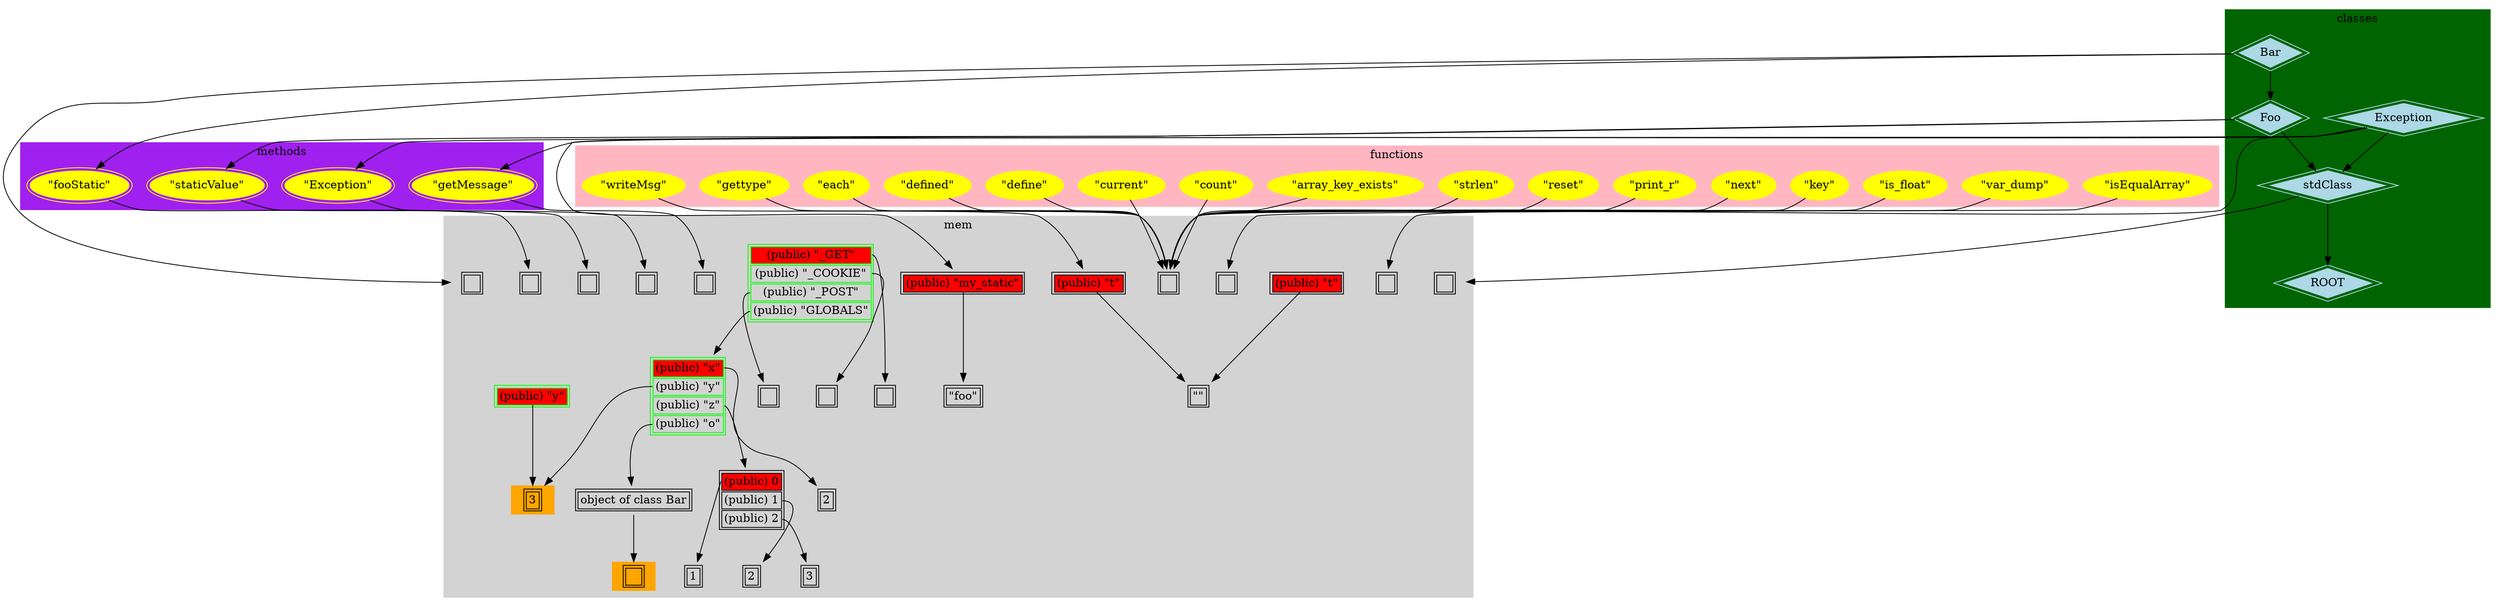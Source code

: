 digraph G {
subgraph cluster_mem {
style=filled;
color=lightgrey;
label = "mem"; 
19
[
shape=none
label = <<table>
<tr><td>2</td></tr>
</table>>
]
17
[
shape=none
label = <<table>
<tr><td port="0" bgcolor="red">(public) 0</td></tr>
<tr><td port="1">(public) 1</td></tr>
<tr><td port="2">(public) 2</td></tr>
</table>>
]
17:0 -> 18;
17:1 -> 19;
17:2 -> 20;
18
[
shape=none
label = <<table>
<tr><td>1</td></tr>
</table>>
]
15
[
shape=none
label = <<table>
<tr><td>""</td></tr>
</table>>
]
16
[
shape=none
label = <<table>
<tr><td>2</td></tr>
</table>>
]
13
[
shape=none
style=filled
fillcolor=orange
label = <<table>
<tr><td>3</td></tr>
</table>>
]
14
[
shape=none
label = <<table>
<tr><td port="t" bgcolor="red">(public) "t"</td></tr>
</table>>
]
14:t -> 15;
11
[
shape=none
label = <<table>
<tr><td>   </td></tr>
</table>>
]
12
[
shape=none
label = <<table>
<tr><td>   </td></tr>
</table>>
]
21
[
shape=none
label = <<table>
<tr><td port="t" bgcolor="red">(public) "t"</td></tr>
</table>>
]
21:t -> 15;
20
[
shape=none
label = <<table>
<tr><td>3</td></tr>
</table>>
]
23
[
shape=none
label = <<table>
<tr><td port="my_static" bgcolor="red">(public) "my_static"</td></tr>
</table>>
]
23:my_static -> 24;
24
[
shape=none
label = <<table>
<tr><td>"foo"</td></tr>
</table>>
]
25
[
shape=none
label = <<table>
<tr><td>   </td></tr>
</table>>
]
26
[
shape=none
label = <<table>
<tr><td>   </td></tr>
</table>>
]
27
[
shape=none
label = <<table>
<tr><td>   </td></tr>
</table>>
]
28
[
shape=none
label = <<table>
<tr><td>object of class Bar</td></tr>
</table>>
]
28 -> 29;
29
[
shape=none
style=filled
fillcolor=orange
label = <<table>
<tr><td>   </td></tr>
</table>>
]
3
[
shape=none
color=green
label = <<table>
<tr><td port="x" bgcolor="red">(public) "x"</td></tr>
<tr><td port="y">(public) "y"</td></tr>
<tr><td port="z">(public) "z"</td></tr>
<tr><td port="o">(public) "o"</td></tr>
</table>>
]
3:x -> 16;
3:y -> 13;
3:z -> 17;
3:o -> 28;
2
[
shape=none
color=green
label = <<table>
<tr><td port="_GET" bgcolor="red">(public) "_GET"</td></tr>
<tr><td port="_COOKIE">(public) "_COOKIE"</td></tr>
<tr><td port="_POST">(public) "_POST"</td></tr>
<tr><td port="GLOBALS">(public) "GLOBALS"</td></tr>
</table>>
]
2:_GET -> 9;
2:_COOKIE -> 10;
2:_POST -> 11;
2:GLOBALS -> 3;
10
[
shape=none
label = <<table>
<tr><td>   </td></tr>
</table>>
]
1
[
shape=none
color=green
label = <<table>
<tr><td port="y" bgcolor="red">(public) "y"</td></tr>
</table>>
]
1:y -> 13;
7
[
shape=none
label = <<table>
<tr><td>   </td></tr>
</table>>
]
6
[
shape=none
label = <<table>
<tr><td>   </td></tr>
</table>>
]
5
[
shape=none
label = <<table>
<tr><td>   </td></tr>
</table>>
]
4
[
shape=none
label = <<table>
<tr><td>   </td></tr>
</table>>
]
9
[
shape=none
label = <<table>
<tr><td>   </td></tr>
</table>>
]
8
[
shape=none
label = <<table>
<tr><td>   </td></tr>
</table>>
]
}
subgraph cluster_functions {
style=filled;
color=lightpink;
label = "functions"; 
node [style=filled,color=yellow];
"\"array_key_exists\"";
"\"count\"";
"\"current\"";
"\"define\"";
"\"defined\"";
"\"each\"";
"\"gettype\"";
"\"isEqualArray\"";
"\"is_float\"";
"\"key\"";
"\"next\"";
"\"print_r\"";
"\"reset\"";
"\"strlen\"";
"\"var_dump\"";
"\"writeMsg\"";
"\"array_key_exists\"" -> 4;
"\"count\"" -> 4;
"\"current\"" -> 4;
"\"define\"" -> 4;
"\"defined\"" -> 4;
"\"each\"" -> 4;
"\"gettype\"" -> 4;
"\"isEqualArray\"" -> 12;
"\"is_float\"" -> 4;
"\"key\"" -> 4;
"\"next\"" -> 4;
"\"print_r\"" -> 4;
"\"reset\"" -> 4;
"\"strlen\"" -> 4;
"\"var_dump\"" -> 4;
"\"writeMsg\"" -> 14;
}
subgraph cluster_classes {
style=filled;
color=darkgreen;
label = "classes";
node [shape=diamond, peripheries=2, style=filled,color=lightblue];
Bar -> Foo;
Bar -> 26;
Exception -> stdClass;
Exception -> 5;
Foo -> stdClass;
Foo -> 23;
stdClass -> ROOT;
stdClass -> 8;
}
subgraph cluster_methods {
style=filled;
color=purple;
label = "methods";
node [shape=ellipse, peripheries=2, style=filled,color=yellow];
Exception -> "\"Exception\"";
"\"Exception\"" ->6;
Exception -> "\"getMessage\"";
"\"getMessage\"" ->7;
Foo -> "\"staticValue\"";
"\"staticValue\"" ->25;
Bar -> "\"fooStatic\"";
"\"fooStatic\"" ->27;
}
}
